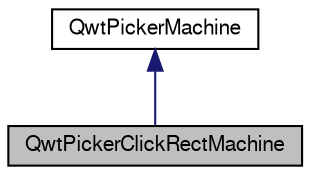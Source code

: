 digraph G
{
  edge [fontname="FreeSans",fontsize="10",labelfontname="FreeSans",labelfontsize="10"];
  node [fontname="FreeSans",fontsize="10",shape=record];
  Node1 [label="QwtPickerClickRectMachine",height=0.2,width=0.4,color="black", fillcolor="grey75", style="filled" fontcolor="black"];
  Node2 -> Node1 [dir="back",color="midnightblue",fontsize="10",style="solid",fontname="FreeSans"];
  Node2 [label="QwtPickerMachine",height=0.2,width=0.4,color="black", fillcolor="white", style="filled",URL="$class_qwt_picker_machine.html",tooltip="A state machine for QwtPicker selections."];
}
